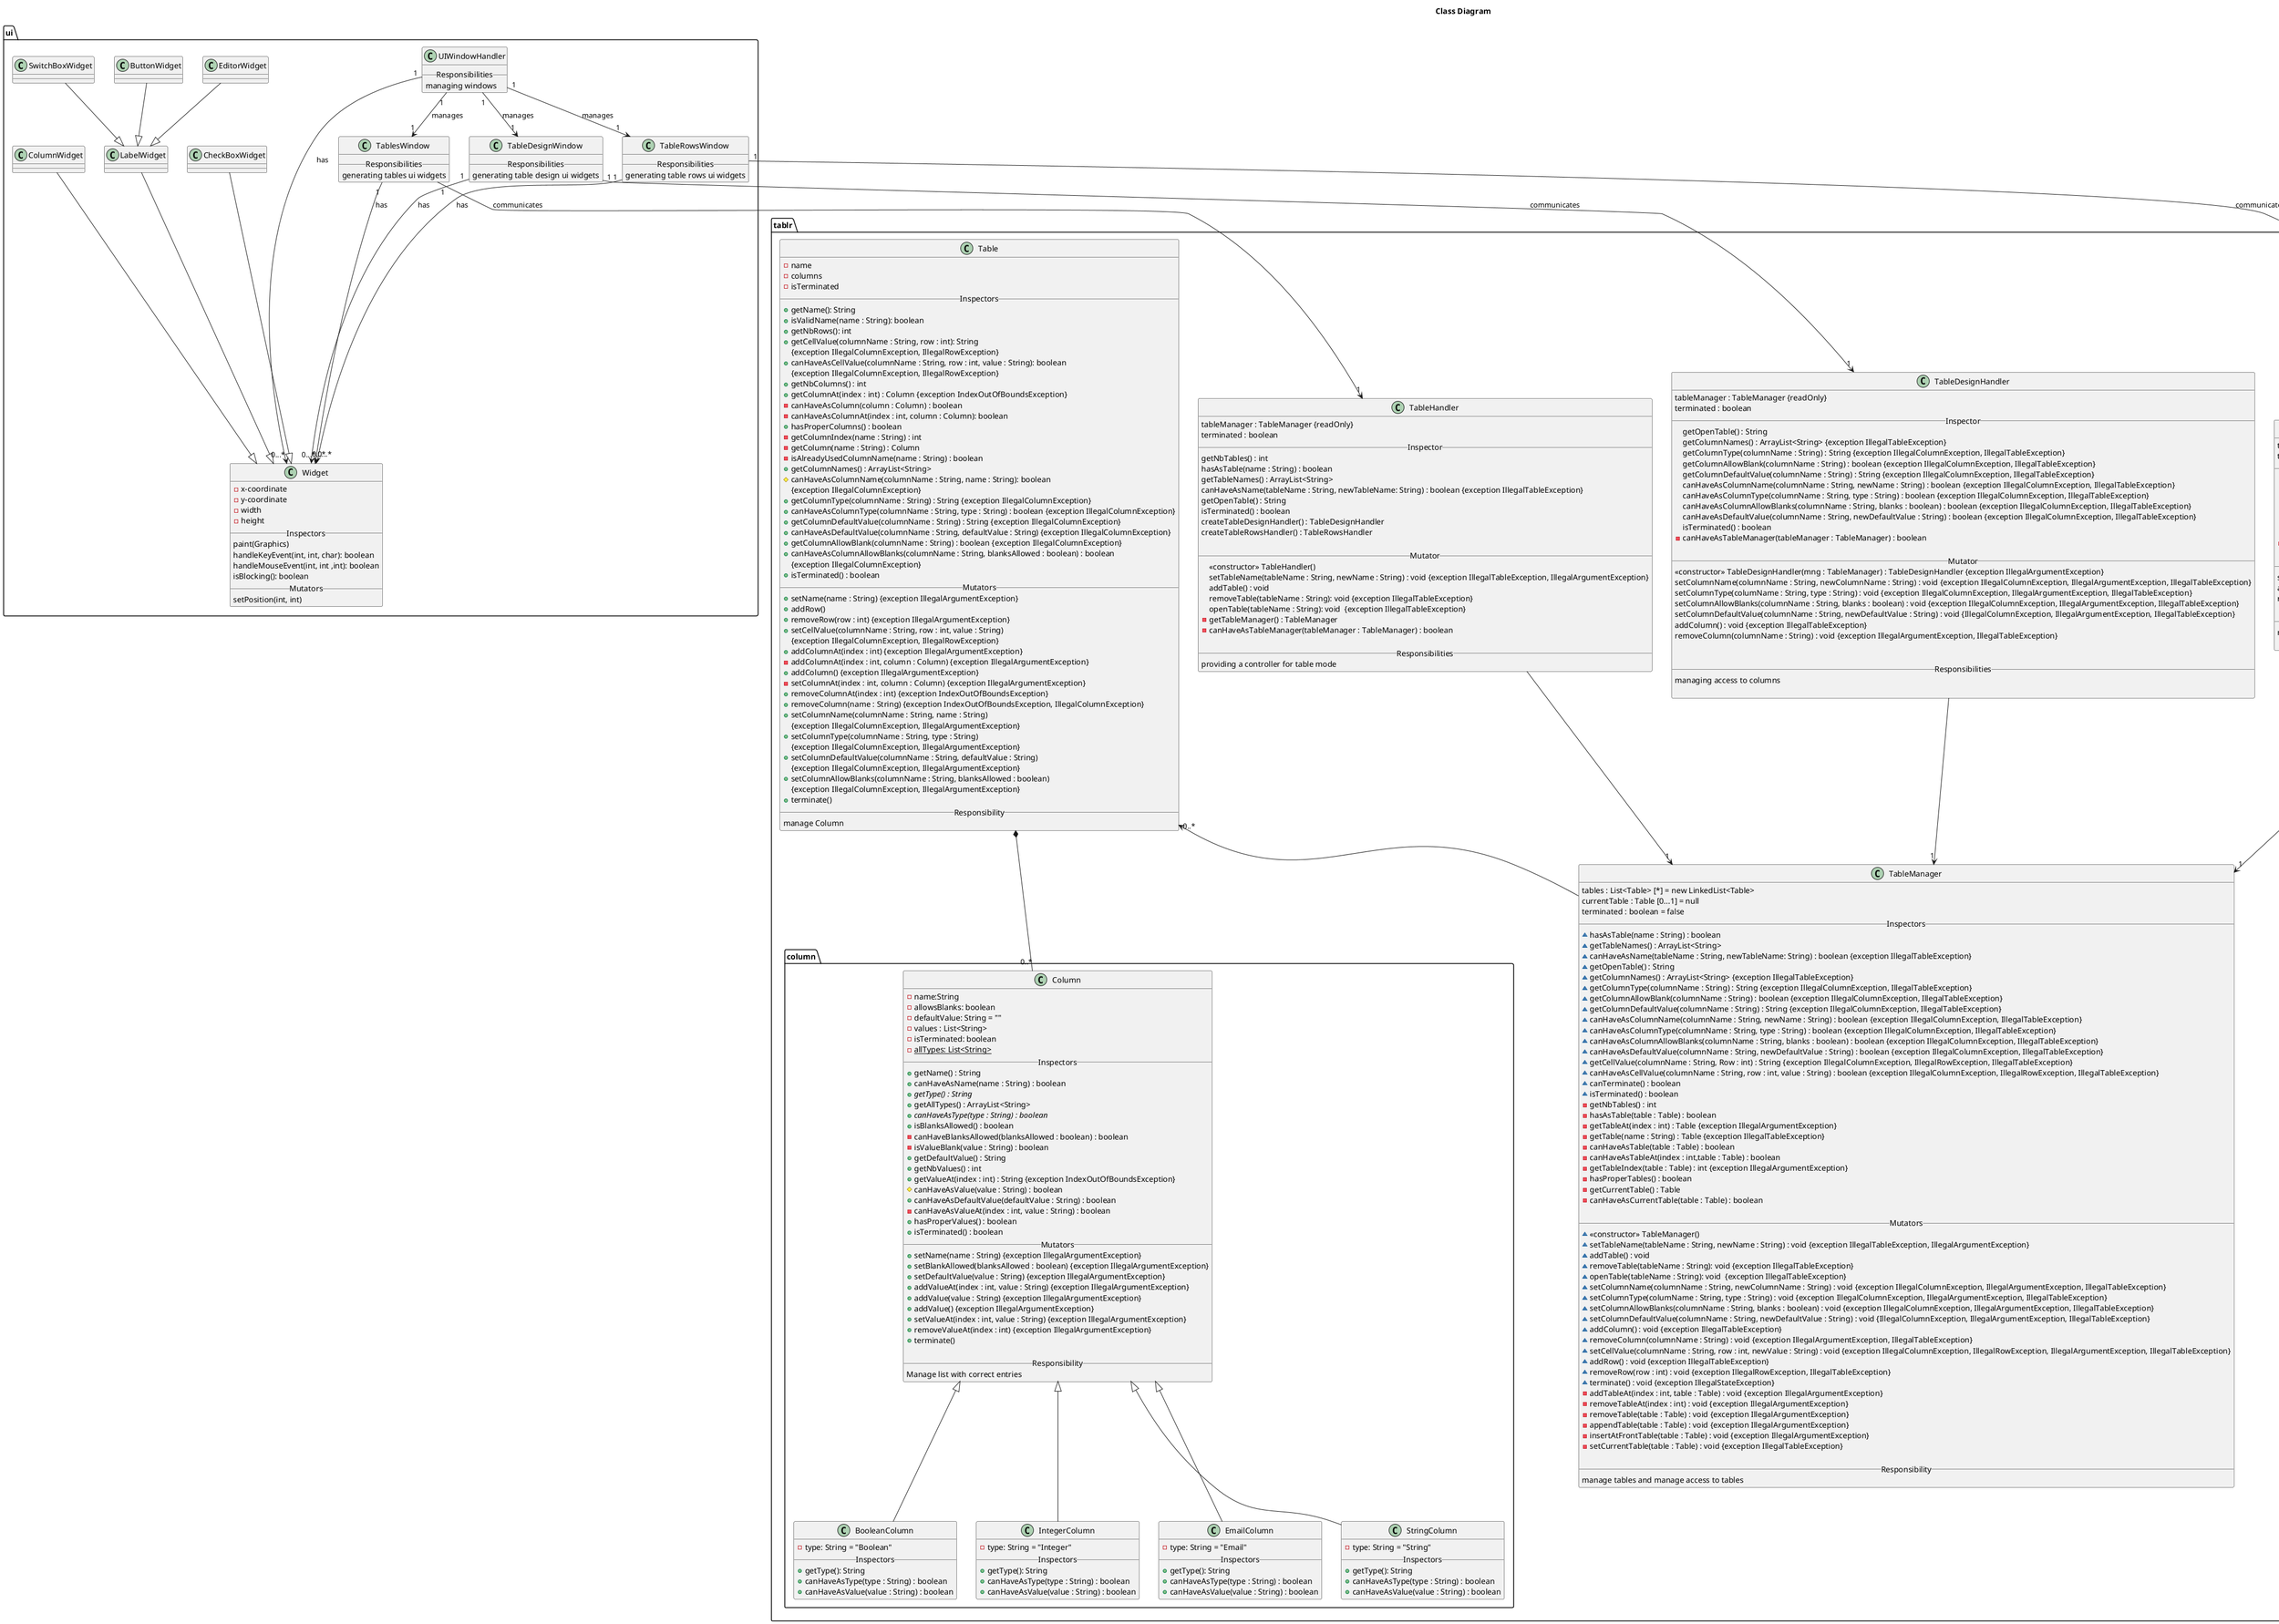 @startuml
title Class Diagram

package "ui" {
    class Widget{
        -x-coordinate
        -y-coordinate
        -width
        -height
        __Inspectors__
        paint(Graphics)
        handleKeyEvent(int, int, char): boolean
        handleMouseEvent(int, int ,int): boolean
        isBlocking(): boolean
        __Mutators__
        setPosition(int, int)
    }
    UIWindowHandler "1" --> "0...*" Widget: has



    class LabelWidget{
    }
    LabelWidget --|> Widget


    class EditorWidget{
    }
    EditorWidget --|> LabelWidget

    class CheckBoxWidget{
    }
    CheckBoxWidget --|> Widget
    class ButtonWidget{
    }
    ButtonWidget --|> LabelWidget


    class SwitchBoxWidget{

    }
    SwitchBoxWidget --|> LabelWidget

    class ColumnWidget{
    }
    ColumnWidget --|> Widget


    class UIWindowHandler{
    __Responsibilities__
        managing windows
    }

    class TablesWindow{
    __Responsibilities__
        generating tables ui widgets
    }
    class TableDesignWindow{
    __Responsibilities__
        generating table design ui widgets
    }
    class TableRowsWindow{
    __Responsibilities__
        generating table rows ui widgets
    }
}
    UIWindowHandler "1" --> "1" TablesWindow: manages
    UIWindowHandler "1" --> "1" TableDesignWindow: manages
    UIWindowHandler "1" --> "1" TableRowsWindow: manages

    TablesWindow "1" --> "0...*" Widget: has
    TableDesignWindow "1" --> "0...*" Widget: has
    TableRowsWindow "1" --> "0...*" Widget: has






package "tablr" {


    TablesWindow "1" --> "1" TableHandler:  communicates
    TableDesignWindow "1" --> "1" TableDesignHandler:  communicates
    TableRowsWindow "1" --> "1" TableRowsHandler:  communicates


    class TableHandler{
        tableManager : TableManager {readOnly}
        terminated : boolean
        __Inspector__
        getNbTables() : int
        hasAsTable(name : String) : boolean
        getTableNames() : ArrayList<String>
        canHaveAsName(tableName : String, newTableName: String) : boolean {exception IllegalTableException}
        getOpenTable() : String
        isTerminated() : boolean
        createTableDesignHandler() : TableDesignHandler
        createTableRowsHandler() : TableRowsHandler

        __Mutator__
        <<constructor>> TableHandler()
        setTableName(tableName : String, newName : String) : void {exception IllegalTableException, IllegalArgumentException}
        addTable() : void
        removeTable(tableName : String): void {exception IllegalTableException}
        openTable(tableName : String): void  {exception IllegalTableException}
        - getTableManager() : TableManager
        - canHaveAsTableManager(tableManager : TableManager) : boolean

        __Responsibilities__
        providing a controller for table mode
    }


    class TableDesignHandler{
        tableManager : TableManager {readOnly}
        terminated : boolean
        __Inspector__
        getOpenTable() : String
        getColumnNames() : ArrayList<String> {exception IllegalTableException}
        getColumnType(columnName : String) : String {exception IllegalColumnException, IllegalTableException}
        getColumnAllowBlank(columnName : String) : boolean {exception IllegalColumnException, IllegalTableException}
        getColumnDefaultValue(columnName : String) : String {exception IllegalColumnException, IllegalTableException}
        canHaveAsColumnName(columnName : String, newName : String) : boolean {exception IllegalColumnException, IllegalTableException}
        canHaveAsColumnType(columnName : String, type : String) : boolean {exception IllegalColumnException, IllegalTableException}
        canHaveAsColumnAllowBlanks(columnName : String, blanks : boolean) : boolean {exception IllegalColumnException, IllegalTableException}
        canHaveAsDefaultValue(columnName : String, newDefaultValue : String) : boolean {exception IllegalColumnException, IllegalTableException}
        isTerminated() : boolean
        - canHaveAsTableManager(tableManager : TableManager) : boolean

        __Mutator__
        <<constructor>> TableDesignHandler(mng : TableManager) : TableDesignHandler {exception IllegalArgumentException}
        setColumnName(columnName : String, newColumnName : String) : void {exception IllegalColumnException, IllegalArgumentException, IllegalTableException}
        setColumnType(columName : String, type : String) : void {exception IllegalColumnException, IllegalArgumentException, IllegalTableException}
        setColumnAllowBlanks(columnName : String, blanks : boolean) : void {exception IllegalColumnException, IllegalArgumentException, IllegalTableException}
        setColumnDefaultValue(columnName : String, newDefaultValue : String) : void {IllegalColumnException, IllegalArgumentException, IllegalTableException}
        addColumn() : void {exception IllegalTableException}
        removeColumn(columnName : String) : void {exception IllegalArgumentException, IllegalTableException}


        __Responsibilities__
        managing access to columns

    }

    class TableRowsHandler{
        tableManager : TableManager {readOnly}
        terminated : boolean
        __Inspector__
        getOpenTable() : String
        getColumnNames() : ArrayList<String> {exception IllegalTableException}
        getColumnType(columnName : String) : String {exception IllegalColumnException, IllegalTableException}
        canHaveAsCellValue(columnName : String, row : int, value : String) : boolean {exception IllegalColumnException, IllegalRowException, IllegalTableException}
        getCellValue(columnName : String, Row : int) : String {exception IllegalColumnException, IllegalRowException, IllegalTableException}
        isTerminated() : boolean
        - canHaveAsTableManager(tableManager : TableManager) : boolean

        __Mutator__
        setCellValue(columnName : String, row : int, newValue : String) : void {exception IllegalColumnException, IllegalRowException, IllegalArgumentException, IllegalTableException}
        addRow() : void {exception IllegalTableException}
        removeRow(row : int) : void {exception IllegalRowException, IllegalTableException}

        __Responsibilities__
        managing access to rows

    }


    class TableManager{
        tables : List<Table> [*] = new LinkedList<Table>
        currentTable : Table [0...1] = null
        terminated : boolean = false
        __Inspectors__
        ~ hasAsTable(name : String) : boolean
        ~ getTableNames() : ArrayList<String>
        ~ canHaveAsName(tableName : String, newTableName: String) : boolean {exception IllegalTableException}
        ~ getOpenTable() : String
        ~ getColumnNames() : ArrayList<String> {exception IllegalTableException}
        ~ getColumnType(columnName : String) : String {exception IllegalColumnException, IllegalTableException}
        ~ getColumnAllowBlank(columnName : String) : boolean {exception IllegalColumnException, IllegalTableException}
        ~ getColumnDefaultValue(columnName : String) : String {exception IllegalColumnException, IllegalTableException}
        ~ canHaveAsColumnName(columnName : String, newName : String) : boolean {exception IllegalColumnException, IllegalTableException}
        ~ canHaveAsColumnType(columnName : String, type : String) : boolean {exception IllegalColumnException, IllegalTableException}
        ~ canHaveAsColumnAllowBlanks(columnName : String, blanks : boolean) : boolean {exception IllegalColumnException, IllegalTableException}
        ~ canHaveAsDefaultValue(columnName : String, newDefaultValue : String) : boolean {exception IllegalColumnException, IllegalTableException}
        ~ getCellValue(columnName : String, Row : int) : String {exception IllegalColumnException, IllegalRowException, IllegalTableException}
        ~ canHaveAsCellValue(columnName : String, row : int, value : String) : boolean {exception IllegalColumnException, IllegalRowException, IllegalTableException}
        ~ canTerminate() : boolean
        ~ isTerminated() : boolean
        - getNbTables() : int
        - hasAsTable(table : Table) : boolean
        - getTableAt(index : int) : Table {exception IllegalArgumentException}
        - getTable(name : String) : Table {exception IllegalTableException}
        - canHaveAsTable(table : Table) : boolean
        - canHaveAsTableAt(index : int,table : Table) : boolean
        - getTableIndex(table : Table) : int {exception IllegalArgumentException}
        - hasProperTables() : boolean
        - getCurrentTable() : Table
        - canHaveAsCurrentTable(table : Table) : boolean

        __Mutators__
        ~ <<constructor>> TableManager()
        ~ setTableName(tableName : String, newName : String) : void {exception IllegalTableException, IllegalArgumentException}
        ~ addTable() : void
        ~ removeTable(tableName : String): void {exception IllegalTableException}
        ~ openTable(tableName : String): void  {exception IllegalTableException}
        ~ setColumnName(columnName : String, newColumnName : String) : void {exception IllegalColumnException, IllegalArgumentException, IllegalTableException}
        ~ setColumnType(columName : String, type : String) : void {exception IllegalColumnException, IllegalArgumentException, IllegalTableException}
        ~ setColumnAllowBlanks(columnName : String, blanks : boolean) : void {exception IllegalColumnException, IllegalArgumentException, IllegalTableException}
        ~ setColumnDefaultValue(columnName : String, newDefaultValue : String) : void {IllegalColumnException, IllegalArgumentException, IllegalTableException}
        ~ addColumn() : void {exception IllegalTableException}
        ~ removeColumn(columnName : String) : void {exception IllegalArgumentException, IllegalTableException}
        ~ setCellValue(columnName : String, row : int, newValue : String) : void {exception IllegalColumnException, IllegalRowException, IllegalArgumentException, IllegalTableException}
        ~ addRow() : void {exception IllegalTableException}
        ~ removeRow(row : int) : void {exception IllegalRowException, IllegalTableException}
        ~ terminate() : void {exception IllegalStateException}
        - addTableAt(index : int, table : Table) : void {exception IllegalArgumentException}
        - removeTableAt(index : int) : void {exception IllegalArgumentException}
        - removeTable(table : Table) : void {exception IllegalArgumentException}
        - appendTable(table : Table) : void {exception IllegalArgumentException}
        - insertAtFrontTable(table : Table) : void {exception IllegalArgumentException}
        - setCurrentTable(table : Table) : void {exception IllegalTableException}

        __Responsibility__
        manage tables and manage access to tables
    }

    Table "0..*" <-- TableManager
    TableHandler --> "1" TableManager
    TableDesignHandler --> "1" TableManager
    TableRowsHandler --> "1" TableManager



    class Table{
        -name
        -columns
        -isTerminated
        __Inspectors__
        +getName(): String
        +isValidName(name : String): boolean
        +getNbRows(): int
        +getCellValue(columnName : String, row : int): String
            {exception IllegalColumnException, IllegalRowException}
        +canHaveAsCellValue(columnName : String, row : int, value : String): boolean
            {exception IllegalColumnException, IllegalRowException}
        +getNbColumns() : int
        +getColumnAt(index : int) : Column {exception IndexOutOfBoundsException}
        -canHaveAsColumn(column : Column) : boolean
        -canHaveAsColumnAt(index : int, column : Column): boolean
        +hasProperColumns() : boolean
        -getColumnIndex(name : String) : int
        -getColumn(name : String) : Column
        -isAlreadyUsedColumnName(name : String) : boolean
        +getColumnNames() : ArrayList<String>
        #canHaveAsColumnName(columnName : String, name : String): boolean
            {exception IllegalColumnException}
        +getColumnType(columnName : String) : String {exception IllegalColumnException}
        +canHaveAsColumnType(columnName : String, type : String) : boolean {exception IllegalColumnException}
        +getColumnDefaultValue(columnName : String) : String {exception IllegalColumnException}
        +canHaveAsDefaultValue(columnName : String, defaultValue : String) {exception IllegalColumnException}
        +getColumnAllowBlank(columnName : String) : boolean {exception IllegalColumnException}
        +canHaveAsColumnAllowBlanks(columnName : String, blanksAllowed : boolean) : boolean
            {exception IllegalColumnException}
        +isTerminated() : boolean
        __Mutators__
        +setName(name : String) {exception IllegalArgumentException}
        +addRow()
        +removeRow(row : int) {exception IllegalArgumentException}
        +setCellValue(columnName : String, row : int, value : String)
            {exception IllegalColumnException, IllegalRowException}
        +addColumnAt(index : int) {exception IllegalArgumentException}
        -addColumnAt(index : int, column : Column) {exception IllegalArgumentException}
        +addColumn() {exception IllegalArgumentException}
        -setColumnAt(index : int, column : Column) {exception IllegalArgumentException}
        +removeColumnAt(index : int) {exception IndexOutOfBoundsException}
        +removeColumn(name : String) {exception IndexOutOfBoundsException, IllegalColumnException}
        +setColumnName(columnName : String, name : String)
            {exception IllegalColumnException, IllegalArgumentException}
        +setColumnType(columnName : String, type : String)
            {exception IllegalColumnException, IllegalArgumentException}
        +setColumnDefaultValue(columnName : String, defaultValue : String)
            {exception IllegalColumnException, IllegalArgumentException}
        +setColumnAllowBlanks(columnName : String, blanksAllowed : boolean)
            {exception IllegalColumnException, IllegalArgumentException}
        +terminate()
        __Responsibility__
        manage Column
    }

    package "column" {

        Column <|-- BooleanColumn
        Column <|-- IntegerColumn
        Column <|-- EmailColumn
        Column <|-- StringColumn

        class Column{
            -name:String
            -allowsBlanks: boolean
            -defaultValue: String = ""
            -values : List<String>
            -isTerminated: boolean
            - {static} allTypes: List<String>
            __Inspectors__
            +getName() : String
            +canHaveAsName(name : String) : boolean
            + {abstract} getType() : String
            +getAllTypes() : ArrayList<String>
            + {abstract} canHaveAsType(type : String) : boolean
            +isBlanksAllowed() : boolean
            -canHaveBlanksAllowed(blanksAllowed : boolean) : boolean
            -isValueBlank(value : String) : boolean
            +getDefaultValue() : String
            +getNbValues() : int
            +getValueAt(index : int) : String {exception IndexOutOfBoundsException}
            #canHaveAsValue(value : String) : boolean
            +canHaveAsDefaultValue(defaultValue : String) : boolean
            -canHaveAsValueAt(index : int, value : String) : boolean
            +hasProperValues() : boolean
            +isTerminated() : boolean
            __Mutators__
            +setName(name : String) {exception IllegalArgumentException}
            +setBlankAllowed(blanksAllowed : boolean) {exception IllegalArgumentException}
            +setDefaultValue(value : String) {exception IllegalArgumentException}
            +addValueAt(index : int, value : String) {exception IllegalArgumentException}
            +addValue(value : String) {exception IllegalArgumentException}
            +addValue() {exception IllegalArgumentException}
            +setValueAt(index : int, value : String) {exception IllegalArgumentException}
            +removeValueAt(index : int) {exception IllegalArgumentException}
            +terminate()

        __Responsibility__
        Manage list with correct entries
        }

        Table *-- "0..*" Column

        class BooleanColumn{
            -type: String = "Boolean"
            __Inspectors__
            +getType(): String
            +canHaveAsType(type : String) : boolean
            +canHaveAsValue(value : String) : boolean
        }
        class StringColumn{
            -type: String = "String"
            __Inspectors__
            +getType(): String
            +canHaveAsType(type : String) : boolean
            +canHaveAsValue(value : String) : boolean
        }
        class EmailColumn{
            -type: String = "Email"
            __Inspectors__
            +getType(): String
            +canHaveAsType(type : String) : boolean
            +canHaveAsValue(value : String) : boolean
        }
        class IntegerColumn{
            -type: String = "Integer"
            __Inspectors__
            +getType(): String
            +canHaveAsType(type : String) : boolean
            +canHaveAsValue(value : String) : boolean
        }
    }
}
@enduml
